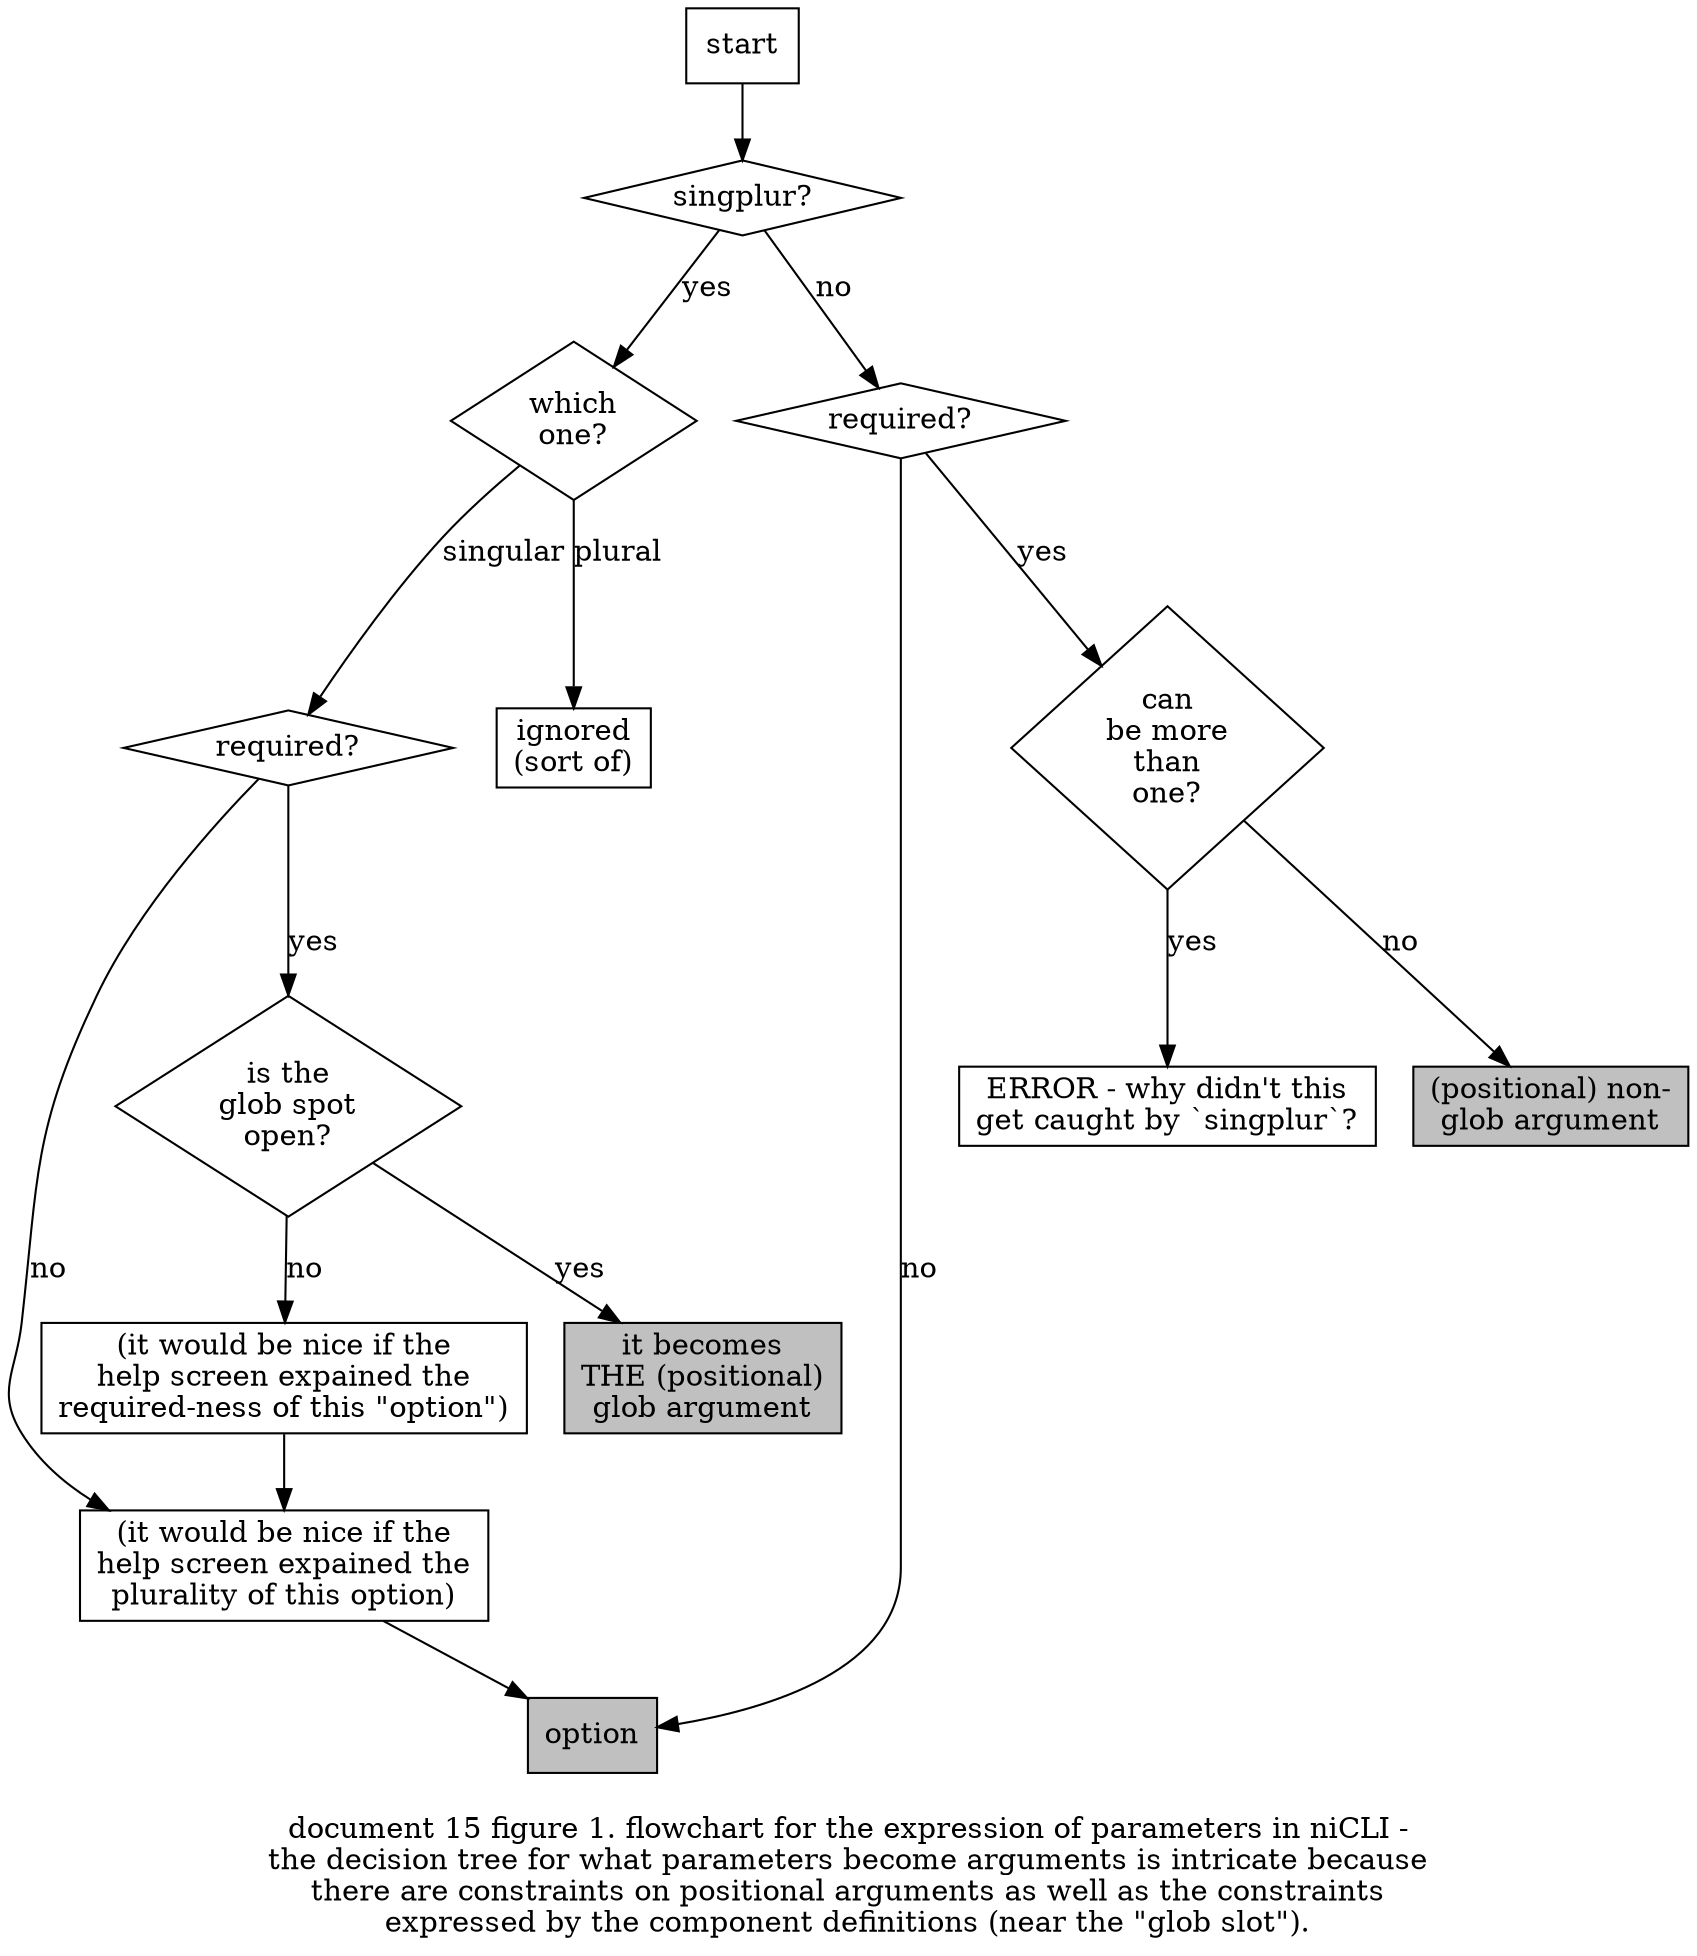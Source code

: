 digraph g {

label = "
document 15 figure 1. flowchart for the expression of parameters in niCLI -
the decision tree for what parameters become arguments is intricate because
there are constraints on positional arguments as well as the constraints
expressed by the component definitions (near the \"glob slot\")."

state_start [shape=rectangle label="start"]

state_start->q0_1

q0_1 [shape=diamond label="singplur?"]
q0_1->q1_2 [label="yes"]
q0_1->q2_1 [label="no"]




/* cluster 1 - yes singplur */

q1_2 [shape=diamond label="which\none?"]

q1_2->q1_3 [label="singular"]
q1_2->state1_4 [label="plural"]

state1_4 [shape=rectangle label="ignored\n(sort of)"]

q1_3 [shape=diamond label="required?"]

q1_3->comment1_1 [shape=diamond label="no"]
q1_3->q1_4 [shape=diamond label="yes"]

comment1_1 [shape=rectangle label="(it would be nice if the
help screen expained the
plurality of this option)"]

comment1_1->state3_1

q1_4 [shape=diamond label="is the\nglob spot\nopen?"]
q1_4->comment1_2 [shape=diamond label="no"]
q1_4->state1_5 [shape=diamond label="yes"]

state1_5 [shape=rectangle style=filled fillcolor=grey label="it becomes
THE (positional)
glob argument"]

comment1_2 [shape=rectangle label="(it would be nice if the
help screen expained the
required-ness of this \"option\")"]

comment1_2->comment1_1




/* cluster 2 - not singplur */

q2_1 [shape=diamond label="required?"]

q2_1->state3_1 [label="no"]
q2_1->q2_2 [label="yes"]

q2_2 [shape=diamond label="can\nbe more\nthan\none?"]

q2_2->state2_1 [label="yes"]
state2_1 [shape=rectangle label="ERROR - why didn't this\nget caught by `singplur`?"]

q2_2->state3_2 [label="no"]




/* cluster 3 - common */

state3_1 [shape=rectangle style=filled fillcolor=grey label="option"]

state3_2 [shape=rectangle style=filled fillcolor=grey label="(positional) non-\nglob argument"]

}
